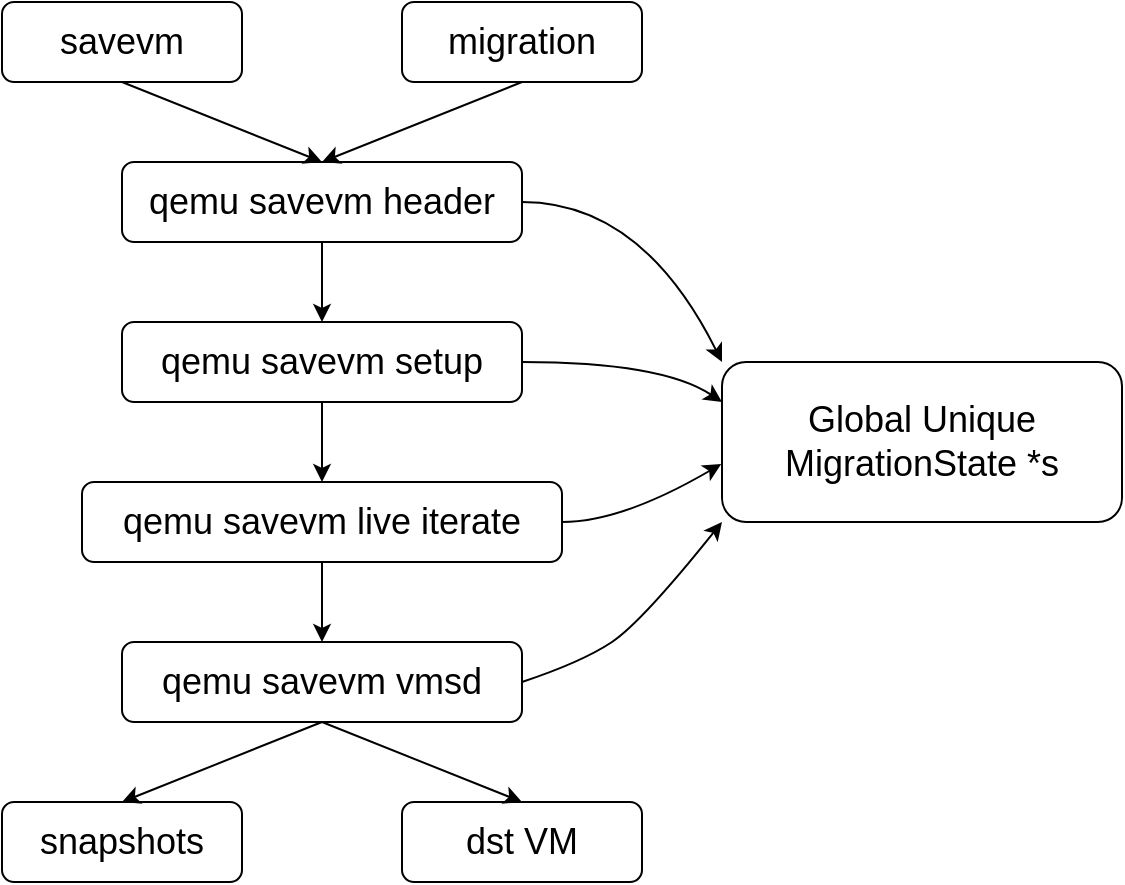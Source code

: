 <mxfile version="20.2.3" type="github">
  <diagram id="OZgTTzMIZbF1CK1Bnk2v" name="第 1 页">
    <mxGraphModel dx="1038" dy="579" grid="1" gridSize="10" guides="1" tooltips="1" connect="1" arrows="1" fold="1" page="1" pageScale="1" pageWidth="827" pageHeight="1169" math="0" shadow="0">
      <root>
        <mxCell id="0" />
        <mxCell id="1" parent="0" />
        <mxCell id="5_ovZfvBjrPSnjW51LRR-1" value="&lt;font style=&quot;font-size: 18px;&quot;&gt;savevm&lt;/font&gt;" style="rounded=1;whiteSpace=wrap;html=1;" vertex="1" parent="1">
          <mxGeometry x="120" y="80" width="120" height="40" as="geometry" />
        </mxCell>
        <mxCell id="5_ovZfvBjrPSnjW51LRR-2" value="migration" style="rounded=1;whiteSpace=wrap;html=1;fontSize=18;" vertex="1" parent="1">
          <mxGeometry x="320" y="80" width="120" height="40" as="geometry" />
        </mxCell>
        <mxCell id="5_ovZfvBjrPSnjW51LRR-11" style="edgeStyle=orthogonalEdgeStyle;rounded=0;orthogonalLoop=1;jettySize=auto;html=1;exitX=0.5;exitY=1;exitDx=0;exitDy=0;entryX=0.5;entryY=0;entryDx=0;entryDy=0;fontSize=18;" edge="1" parent="1" source="5_ovZfvBjrPSnjW51LRR-3" target="5_ovZfvBjrPSnjW51LRR-5">
          <mxGeometry relative="1" as="geometry" />
        </mxCell>
        <mxCell id="5_ovZfvBjrPSnjW51LRR-3" value="qemu savevm header" style="rounded=1;whiteSpace=wrap;html=1;fontSize=18;" vertex="1" parent="1">
          <mxGeometry x="180" y="160" width="200" height="40" as="geometry" />
        </mxCell>
        <mxCell id="5_ovZfvBjrPSnjW51LRR-4" value="Global Unique MigrationState *s" style="rounded=1;whiteSpace=wrap;html=1;fontSize=18;" vertex="1" parent="1">
          <mxGeometry x="480" y="260" width="200" height="80" as="geometry" />
        </mxCell>
        <mxCell id="5_ovZfvBjrPSnjW51LRR-12" style="edgeStyle=orthogonalEdgeStyle;rounded=0;orthogonalLoop=1;jettySize=auto;html=1;exitX=0.5;exitY=1;exitDx=0;exitDy=0;entryX=0.5;entryY=0;entryDx=0;entryDy=0;fontSize=18;" edge="1" parent="1" source="5_ovZfvBjrPSnjW51LRR-5" target="5_ovZfvBjrPSnjW51LRR-6">
          <mxGeometry relative="1" as="geometry" />
        </mxCell>
        <mxCell id="5_ovZfvBjrPSnjW51LRR-5" value="qemu savevm setup" style="rounded=1;whiteSpace=wrap;html=1;fontSize=18;" vertex="1" parent="1">
          <mxGeometry x="180" y="240" width="200" height="40" as="geometry" />
        </mxCell>
        <mxCell id="5_ovZfvBjrPSnjW51LRR-13" style="edgeStyle=orthogonalEdgeStyle;rounded=0;orthogonalLoop=1;jettySize=auto;html=1;exitX=0.5;exitY=1;exitDx=0;exitDy=0;entryX=0.5;entryY=0;entryDx=0;entryDy=0;fontSize=18;" edge="1" parent="1" source="5_ovZfvBjrPSnjW51LRR-6" target="5_ovZfvBjrPSnjW51LRR-7">
          <mxGeometry relative="1" as="geometry" />
        </mxCell>
        <mxCell id="5_ovZfvBjrPSnjW51LRR-6" value="qemu savevm live iterate" style="rounded=1;whiteSpace=wrap;html=1;fontSize=18;" vertex="1" parent="1">
          <mxGeometry x="160" y="320" width="240" height="40" as="geometry" />
        </mxCell>
        <mxCell id="5_ovZfvBjrPSnjW51LRR-7" value="qemu savevm vmsd" style="rounded=1;whiteSpace=wrap;html=1;fontSize=18;" vertex="1" parent="1">
          <mxGeometry x="180" y="400" width="200" height="40" as="geometry" />
        </mxCell>
        <mxCell id="5_ovZfvBjrPSnjW51LRR-8" value="" style="endArrow=classic;html=1;rounded=0;fontSize=18;entryX=0.5;entryY=0;entryDx=0;entryDy=0;" edge="1" parent="1" target="5_ovZfvBjrPSnjW51LRR-3">
          <mxGeometry width="50" height="50" relative="1" as="geometry">
            <mxPoint x="180" y="120" as="sourcePoint" />
            <mxPoint x="230" y="70" as="targetPoint" />
          </mxGeometry>
        </mxCell>
        <mxCell id="5_ovZfvBjrPSnjW51LRR-9" value="" style="endArrow=classic;html=1;rounded=0;fontSize=18;entryX=0.5;entryY=0;entryDx=0;entryDy=0;" edge="1" parent="1" target="5_ovZfvBjrPSnjW51LRR-3">
          <mxGeometry width="50" height="50" relative="1" as="geometry">
            <mxPoint x="380" y="120" as="sourcePoint" />
            <mxPoint x="390" y="130" as="targetPoint" />
          </mxGeometry>
        </mxCell>
        <mxCell id="5_ovZfvBjrPSnjW51LRR-14" value="snapshots" style="rounded=1;whiteSpace=wrap;html=1;fontSize=18;" vertex="1" parent="1">
          <mxGeometry x="120" y="480" width="120" height="40" as="geometry" />
        </mxCell>
        <mxCell id="5_ovZfvBjrPSnjW51LRR-15" value="dst VM" style="rounded=1;whiteSpace=wrap;html=1;fontSize=18;" vertex="1" parent="1">
          <mxGeometry x="320" y="480" width="120" height="40" as="geometry" />
        </mxCell>
        <mxCell id="5_ovZfvBjrPSnjW51LRR-16" value="" style="endArrow=classic;html=1;rounded=0;fontSize=18;entryX=0.5;entryY=0;entryDx=0;entryDy=0;" edge="1" parent="1" target="5_ovZfvBjrPSnjW51LRR-14">
          <mxGeometry width="50" height="50" relative="1" as="geometry">
            <mxPoint x="280" y="440" as="sourcePoint" />
            <mxPoint x="330" y="390" as="targetPoint" />
          </mxGeometry>
        </mxCell>
        <mxCell id="5_ovZfvBjrPSnjW51LRR-17" value="" style="endArrow=classic;html=1;rounded=0;fontSize=18;entryX=0.5;entryY=0;entryDx=0;entryDy=0;" edge="1" parent="1" target="5_ovZfvBjrPSnjW51LRR-15">
          <mxGeometry width="50" height="50" relative="1" as="geometry">
            <mxPoint x="280" y="440" as="sourcePoint" />
            <mxPoint x="330" y="390" as="targetPoint" />
          </mxGeometry>
        </mxCell>
        <mxCell id="5_ovZfvBjrPSnjW51LRR-19" value="" style="curved=1;endArrow=classic;html=1;rounded=0;fontSize=18;entryX=0;entryY=0.25;entryDx=0;entryDy=0;" edge="1" parent="1" target="5_ovZfvBjrPSnjW51LRR-4">
          <mxGeometry width="50" height="50" relative="1" as="geometry">
            <mxPoint x="380" y="260" as="sourcePoint" />
            <mxPoint x="430" y="210" as="targetPoint" />
            <Array as="points">
              <mxPoint x="450" y="260" />
            </Array>
          </mxGeometry>
        </mxCell>
        <mxCell id="5_ovZfvBjrPSnjW51LRR-20" value="" style="curved=1;endArrow=classic;html=1;rounded=0;fontSize=18;entryX=-0.002;entryY=0.638;entryDx=0;entryDy=0;entryPerimeter=0;" edge="1" parent="1" target="5_ovZfvBjrPSnjW51LRR-4">
          <mxGeometry width="50" height="50" relative="1" as="geometry">
            <mxPoint x="400" y="340" as="sourcePoint" />
            <mxPoint x="450" y="290" as="targetPoint" />
            <Array as="points">
              <mxPoint x="430" y="340" />
            </Array>
          </mxGeometry>
        </mxCell>
        <mxCell id="5_ovZfvBjrPSnjW51LRR-21" value="" style="curved=1;endArrow=classic;html=1;rounded=0;fontSize=18;entryX=0;entryY=1;entryDx=0;entryDy=0;" edge="1" parent="1" target="5_ovZfvBjrPSnjW51LRR-4">
          <mxGeometry width="50" height="50" relative="1" as="geometry">
            <mxPoint x="380" y="420" as="sourcePoint" />
            <mxPoint x="430" y="370" as="targetPoint" />
            <Array as="points">
              <mxPoint x="410" y="410" />
              <mxPoint x="440" y="390" />
            </Array>
          </mxGeometry>
        </mxCell>
        <mxCell id="5_ovZfvBjrPSnjW51LRR-22" value="" style="curved=1;endArrow=classic;html=1;rounded=0;fontSize=18;entryX=0;entryY=0;entryDx=0;entryDy=0;" edge="1" parent="1" target="5_ovZfvBjrPSnjW51LRR-4">
          <mxGeometry width="50" height="50" relative="1" as="geometry">
            <mxPoint x="380" y="180" as="sourcePoint" />
            <mxPoint x="430" y="130" as="targetPoint" />
            <Array as="points">
              <mxPoint x="440" y="180" />
            </Array>
          </mxGeometry>
        </mxCell>
      </root>
    </mxGraphModel>
  </diagram>
</mxfile>
